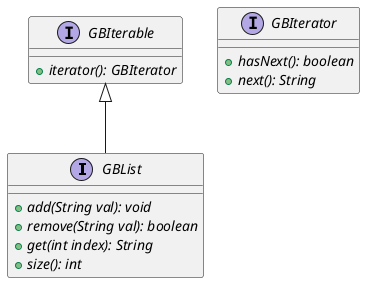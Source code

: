 @startuml

interface GBList extends GBIterable {
    + {abstract} add(String val): void
    + {abstract} remove(String val): boolean
    + {abstract} get(int index): String
    + {abstract} size(): int
}

interface GBIterable {
    + {abstract} iterator(): GBIterator
}

interface GBIterator {
    + {abstract} hasNext(): boolean
    + {abstract} next(): String
}


@enduml